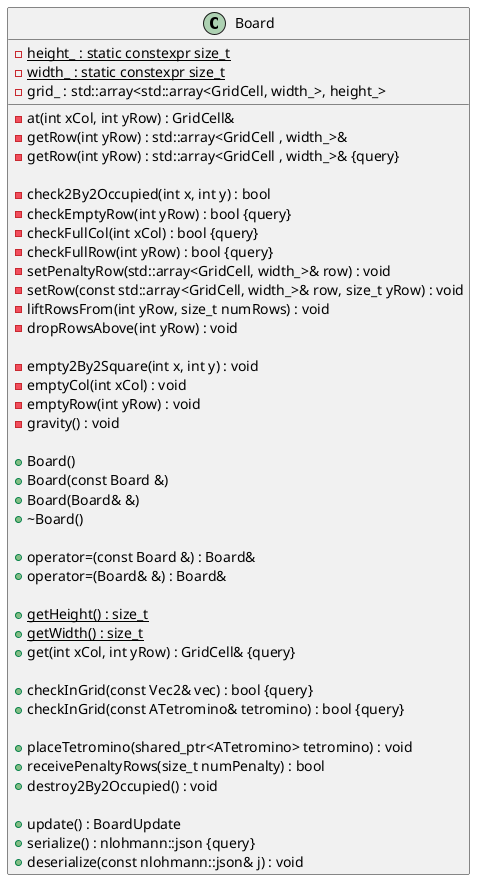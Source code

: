 /' authors Ernest Jonas Rafaou '/
@startuml (id=Board)
class Board {
	-{static} height_ : static constexpr size_t
	-{static} width_ : static constexpr size_t
	-grid_ : std::array<std::array<GridCell, width_>, height_>

	-at(int xCol, int yRow) : GridCell&
	-getRow(int yRow) : std::array<GridCell , width_>&
	-getRow(int yRow) : std::array<GridCell , width_>& {query}

	-check2By2Occupied(int x, int y) : bool
	-checkEmptyRow(int yRow) : bool {query}
	-checkFullCol(int xCol) : bool {query}
	-checkFullRow(int yRow) : bool {query}
    
	-setPenaltyRow(std::array<GridCell, width_>& row) : void
	-setRow(const std::array<GridCell, width_>& row, size_t yRow) : void
	-liftRowsFrom(int yRow, size_t numRows) : void
	-dropRowsAbove(int yRow) : void

	-empty2By2Square(int x, int y) : void
	-emptyCol(int xCol) : void
	-emptyRow(int yRow) : void
	-gravity() : void

	+Board()
	+Board(const Board &)
	+Board(Board& &)
	+~Board()

	+operator=(const Board &) : Board&
	+operator=(Board& &) : Board&

	+{static} getHeight() : size_t
	+{static} getWidth() : size_t
	+get(int xCol, int yRow) : GridCell& {query}

	+checkInGrid(const Vec2& vec) : bool {query}
	+checkInGrid(const ATetromino& tetromino) : bool {query}

	+placeTetromino(shared_ptr<ATetromino> tetromino) : void
	+receivePenaltyRows(size_t numPenalty) : bool
	+destroy2By2Occupied() : void

	+update() : BoardUpdate
	+serialize() : nlohmann::json {query}
	+deserialize(const nlohmann::json& j) : void
}

@enduml